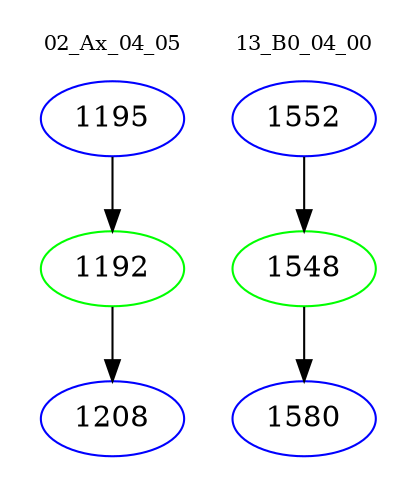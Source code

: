 digraph{
subgraph cluster_0 {
color = white
label = "02_Ax_04_05";
fontsize=10;
T0_1195 [label="1195", color="blue"]
T0_1195 -> T0_1192 [color="black"]
T0_1192 [label="1192", color="green"]
T0_1192 -> T0_1208 [color="black"]
T0_1208 [label="1208", color="blue"]
}
subgraph cluster_1 {
color = white
label = "13_B0_04_00";
fontsize=10;
T1_1552 [label="1552", color="blue"]
T1_1552 -> T1_1548 [color="black"]
T1_1548 [label="1548", color="green"]
T1_1548 -> T1_1580 [color="black"]
T1_1580 [label="1580", color="blue"]
}
}
